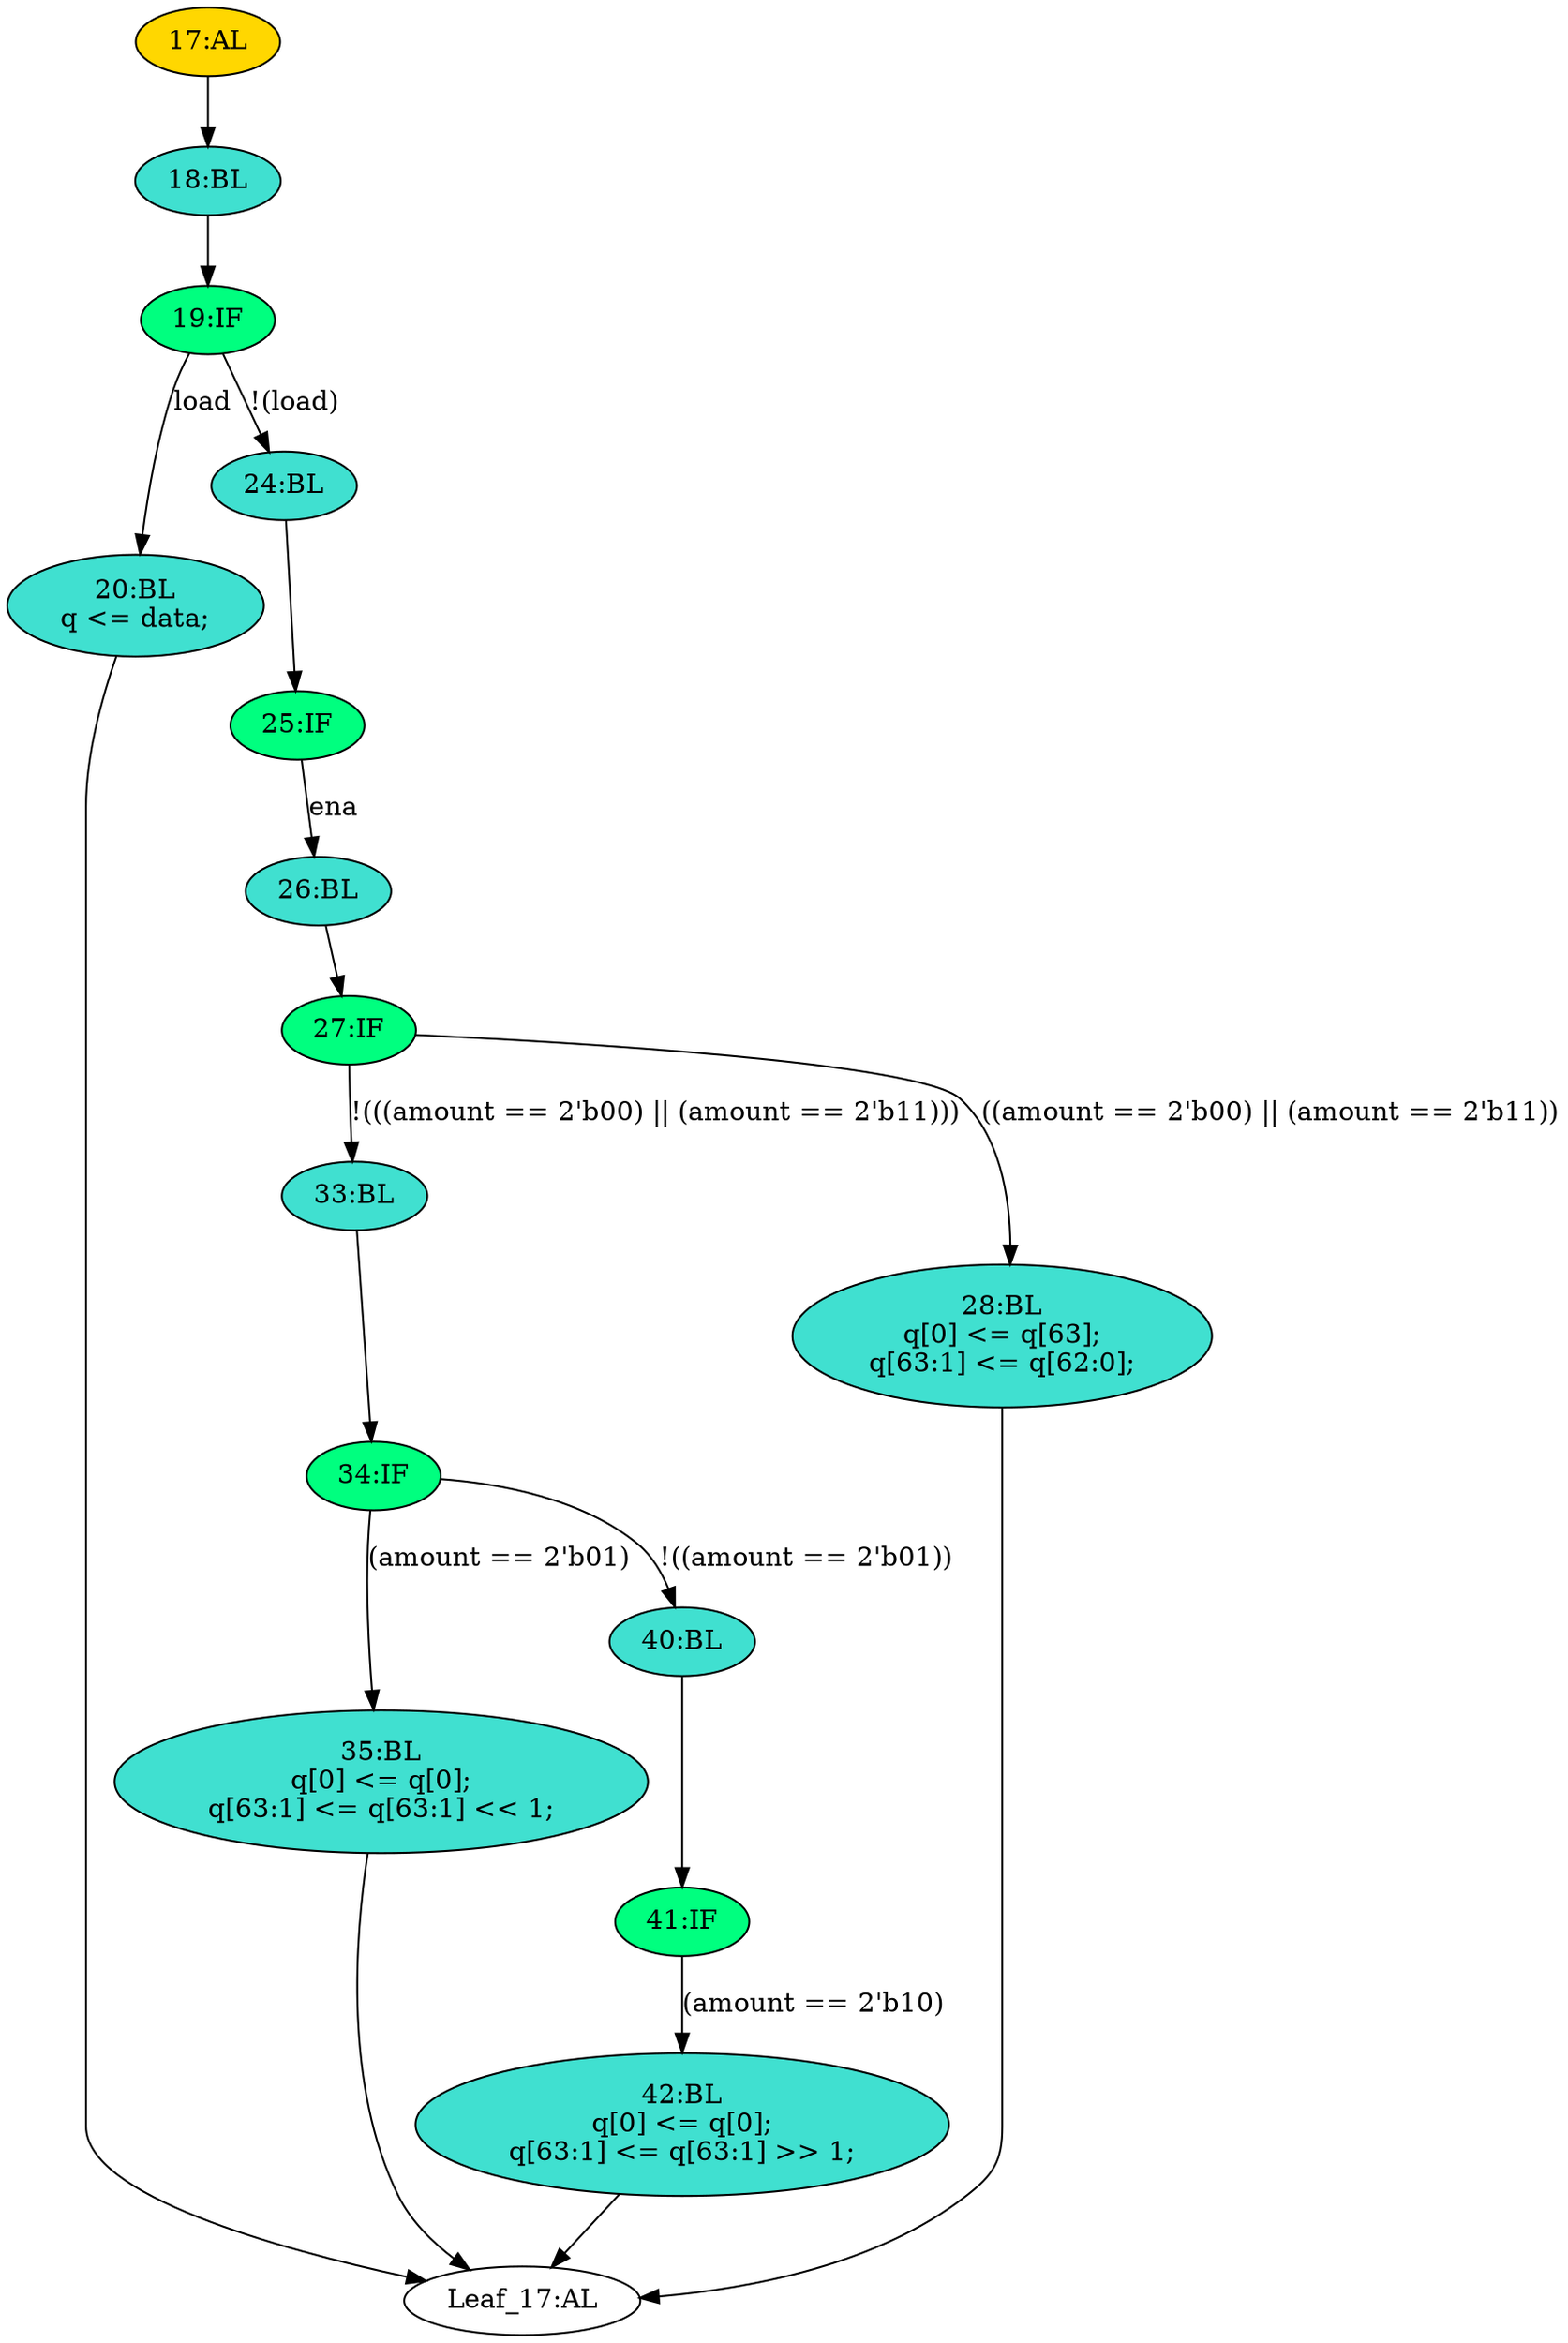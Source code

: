 strict digraph "" {
	node [label="\N"];
	"17:AL"	[ast="<pyverilog.vparser.ast.Always object at 0x7f1ce454cd50>",
		clk_sens=True,
		fillcolor=gold,
		label="17:AL",
		sens="['clk']",
		statements="[]",
		style=filled,
		typ=Always,
		use_var="['load', 'ena', 'amount', 'data', 'q']"];
	"18:BL"	[ast="<pyverilog.vparser.ast.Block object at 0x7f1ce454cf10>",
		fillcolor=turquoise,
		label="18:BL",
		statements="[]",
		style=filled,
		typ=Block];
	"17:AL" -> "18:BL"	[cond="[]",
		lineno=None];
	"35:BL"	[ast="<pyverilog.vparser.ast.Block object at 0x7f1ce454c510>",
		fillcolor=turquoise,
		label="35:BL
q[0] <= q[0];
q[63:1] <= q[63:1] << 1;",
		statements="[<pyverilog.vparser.ast.NonblockingSubstitution object at 0x7f1ce454c550>, <pyverilog.vparser.ast.NonblockingSubstitution object \
at 0x7f1ce50aad10>]",
		style=filled,
		typ=Block];
	"Leaf_17:AL"	[def_var="['q']",
		label="Leaf_17:AL"];
	"35:BL" -> "Leaf_17:AL"	[cond="[]",
		lineno=None];
	"33:BL"	[ast="<pyverilog.vparser.ast.Block object at 0x7f1ce4565150>",
		fillcolor=turquoise,
		label="33:BL",
		statements="[]",
		style=filled,
		typ=Block];
	"34:IF"	[ast="<pyverilog.vparser.ast.IfStatement object at 0x7f1ce4565190>",
		fillcolor=springgreen,
		label="34:IF",
		statements="[]",
		style=filled,
		typ=IfStatement];
	"33:BL" -> "34:IF"	[cond="[]",
		lineno=None];
	"27:IF"	[ast="<pyverilog.vparser.ast.IfStatement object at 0x7f1ce4565110>",
		fillcolor=springgreen,
		label="27:IF",
		statements="[]",
		style=filled,
		typ=IfStatement];
	"27:IF" -> "33:BL"	[cond="['amount', 'amount']",
		label="!(((amount == 2'b00) || (amount == 2'b11)))",
		lineno=27];
	"28:BL"	[ast="<pyverilog.vparser.ast.Block object at 0x7f1ce4565d10>",
		fillcolor=turquoise,
		label="28:BL
q[0] <= q[63];
q[63:1] <= q[62:0];",
		statements="[<pyverilog.vparser.ast.NonblockingSubstitution object at 0x7f1ce4565d50>, <pyverilog.vparser.ast.NonblockingSubstitution object \
at 0x7f1ce4565f90>]",
		style=filled,
		typ=Block];
	"27:IF" -> "28:BL"	[cond="['amount', 'amount']",
		label="((amount == 2'b00) || (amount == 2'b11))",
		lineno=27];
	"40:BL"	[ast="<pyverilog.vparser.ast.Block object at 0x7f1ce45651d0>",
		fillcolor=turquoise,
		label="40:BL",
		statements="[]",
		style=filled,
		typ=Block];
	"41:IF"	[ast="<pyverilog.vparser.ast.IfStatement object at 0x7f1ce4565210>",
		fillcolor=springgreen,
		label="41:IF",
		statements="[]",
		style=filled,
		typ=IfStatement];
	"40:BL" -> "41:IF"	[cond="[]",
		lineno=None];
	"20:BL"	[ast="<pyverilog.vparser.ast.Block object at 0x7f1ce4ca5510>",
		fillcolor=turquoise,
		label="20:BL
q <= data;",
		statements="[<pyverilog.vparser.ast.NonblockingSubstitution object at 0x7f1ce4ca5550>]",
		style=filled,
		typ=Block];
	"20:BL" -> "Leaf_17:AL"	[cond="[]",
		lineno=None];
	"19:IF"	[ast="<pyverilog.vparser.ast.IfStatement object at 0x7f1ce454cf50>",
		fillcolor=springgreen,
		label="19:IF",
		statements="[]",
		style=filled,
		typ=IfStatement];
	"19:IF" -> "20:BL"	[cond="['load']",
		label=load,
		lineno=19];
	"24:BL"	[ast="<pyverilog.vparser.ast.Block object at 0x7f1ce454cfd0>",
		fillcolor=turquoise,
		label="24:BL",
		statements="[]",
		style=filled,
		typ=Block];
	"19:IF" -> "24:BL"	[cond="['load']",
		label="!(load)",
		lineno=19];
	"26:BL"	[ast="<pyverilog.vparser.ast.Block object at 0x7f1ce45650d0>",
		fillcolor=turquoise,
		label="26:BL",
		statements="[]",
		style=filled,
		typ=Block];
	"26:BL" -> "27:IF"	[cond="[]",
		lineno=None];
	"18:BL" -> "19:IF"	[cond="[]",
		lineno=None];
	"25:IF"	[ast="<pyverilog.vparser.ast.IfStatement object at 0x7f1ce4565050>",
		fillcolor=springgreen,
		label="25:IF",
		statements="[]",
		style=filled,
		typ=IfStatement];
	"25:IF" -> "26:BL"	[cond="['ena']",
		label=ena,
		lineno=25];
	"34:IF" -> "35:BL"	[cond="['amount']",
		label="(amount == 2'b01)",
		lineno=34];
	"34:IF" -> "40:BL"	[cond="['amount']",
		label="!((amount == 2'b01))",
		lineno=34];
	"42:BL"	[ast="<pyverilog.vparser.ast.Block object at 0x7f1ce4565250>",
		fillcolor=turquoise,
		label="42:BL
q[0] <= q[0];
q[63:1] <= q[63:1] >> 1;",
		statements="[<pyverilog.vparser.ast.NonblockingSubstitution object at 0x7f1ce4565290>, <pyverilog.vparser.ast.NonblockingSubstitution object \
at 0x7f1ce4565510>]",
		style=filled,
		typ=Block];
	"41:IF" -> "42:BL"	[cond="['amount']",
		label="(amount == 2'b10)",
		lineno=41];
	"24:BL" -> "25:IF"	[cond="[]",
		lineno=None];
	"28:BL" -> "Leaf_17:AL"	[cond="[]",
		lineno=None];
	"42:BL" -> "Leaf_17:AL"	[cond="[]",
		lineno=None];
}
